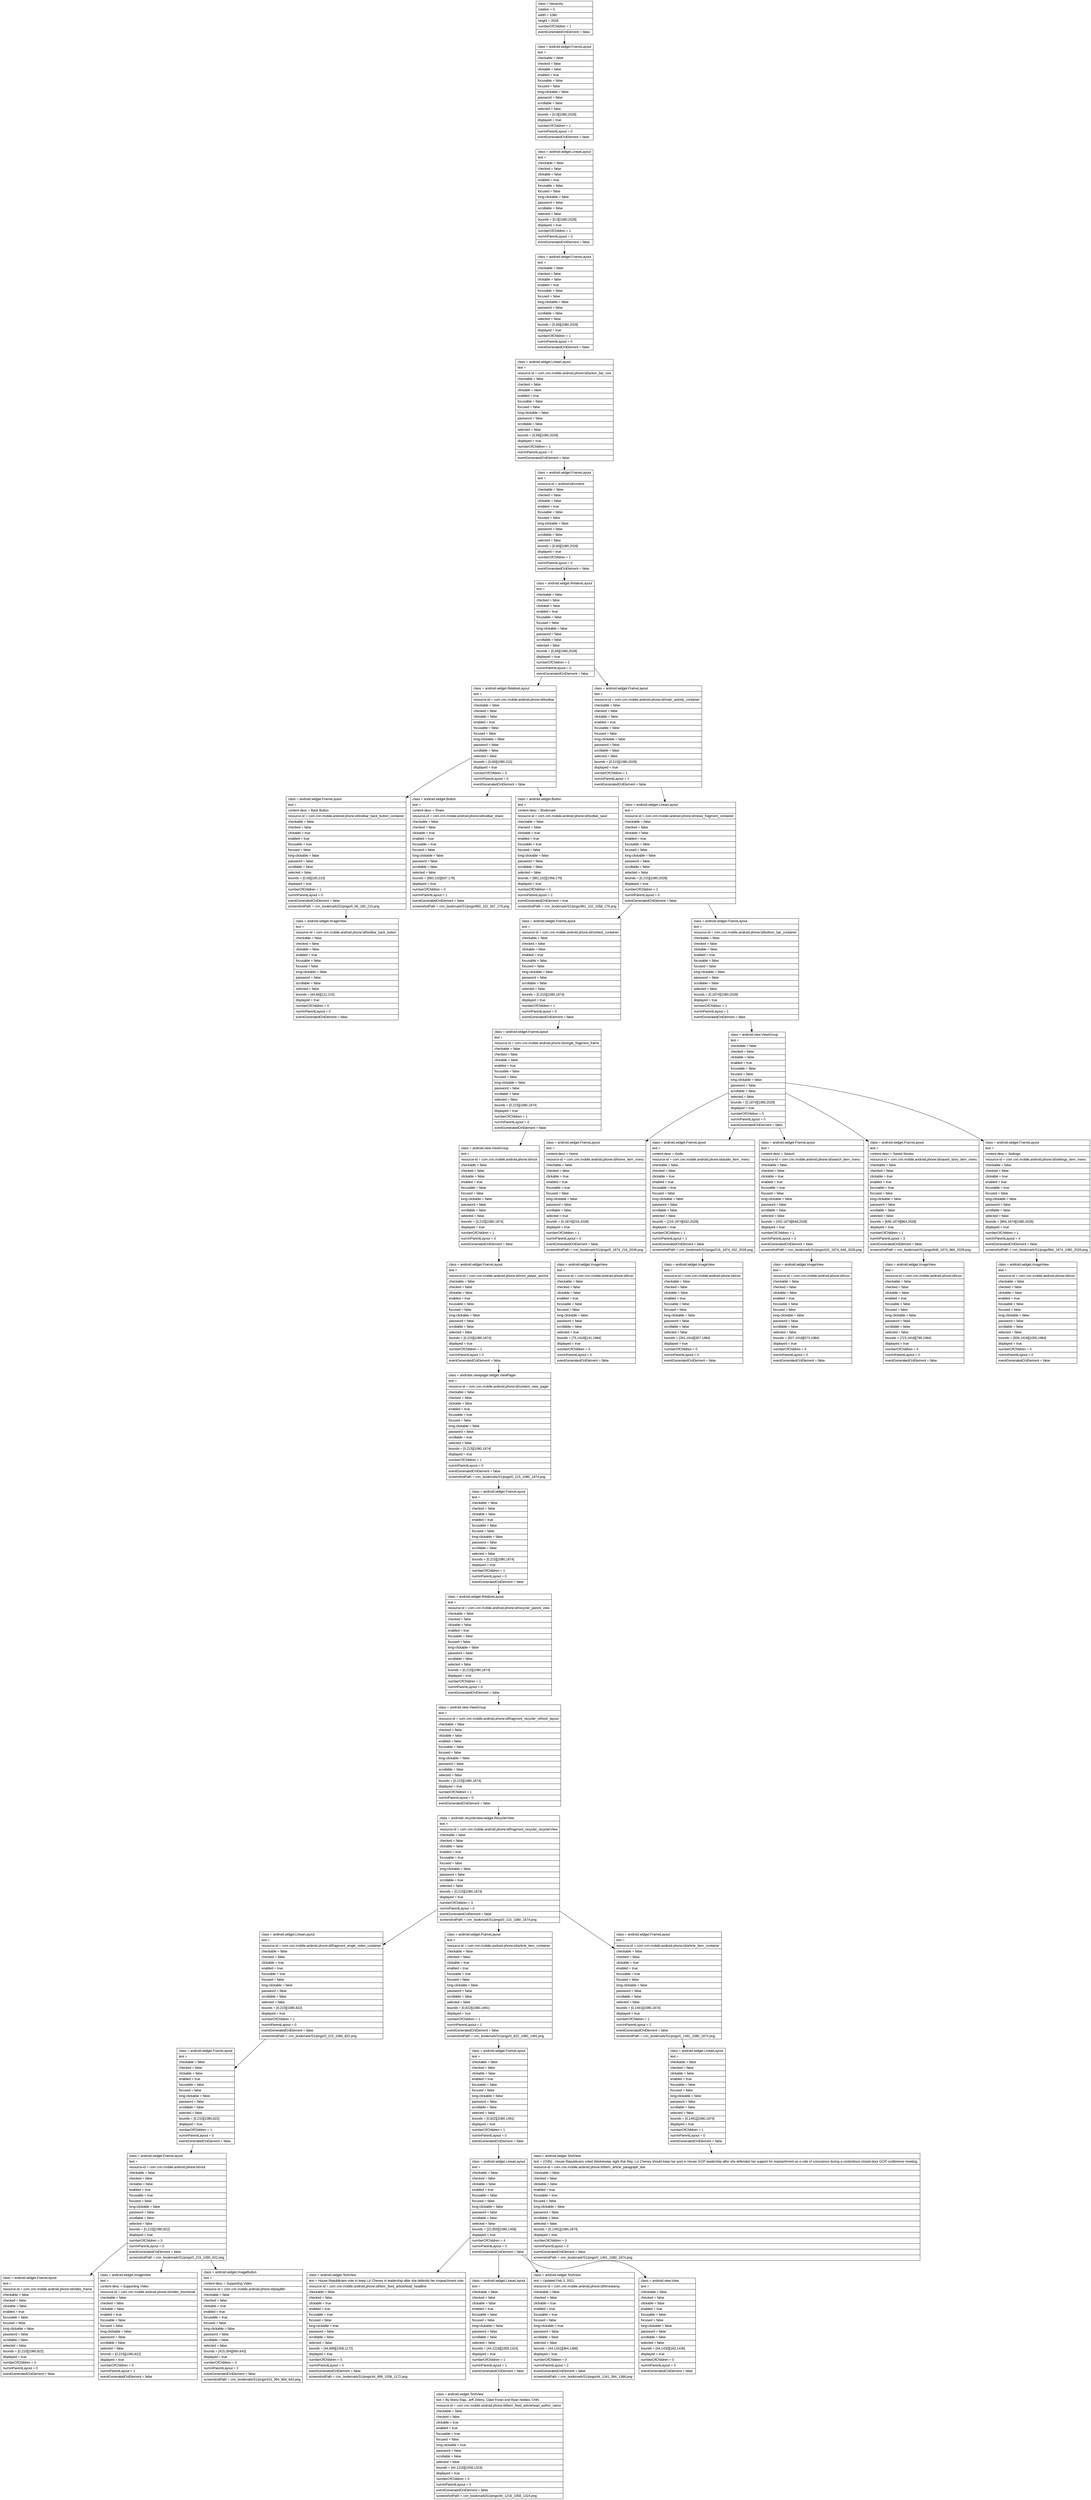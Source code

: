 digraph Layout {

	node [shape=record fontname=Arial];

	0	[label="{class = hierarchy\l|rotation = 0\l|width = 1080\l|height = 2028\l|numberOfChildren = 1\l|eventGeneratedOnElement = false \l}"]
	1	[label="{class = android.widget.FrameLayout\l|text = \l|checkable = false\l|checked = false\l|clickable = false\l|enabled = true\l|focusable = false\l|focused = false\l|long-clickable = false\l|password = false\l|scrollable = false\l|selected = false\l|bounds = [0,0][1080,2028]\l|displayed = true\l|numberOfChildren = 1\l|numInParentLayout = 0\l|eventGeneratedOnElement = false \l}"]
	2	[label="{class = android.widget.LinearLayout\l|text = \l|checkable = false\l|checked = false\l|clickable = false\l|enabled = true\l|focusable = false\l|focused = false\l|long-clickable = false\l|password = false\l|scrollable = false\l|selected = false\l|bounds = [0,0][1080,2028]\l|displayed = true\l|numberOfChildren = 1\l|numInParentLayout = 0\l|eventGeneratedOnElement = false \l}"]
	3	[label="{class = android.widget.FrameLayout\l|text = \l|checkable = false\l|checked = false\l|clickable = false\l|enabled = true\l|focusable = false\l|focused = false\l|long-clickable = false\l|password = false\l|scrollable = false\l|selected = false\l|bounds = [0,66][1080,2028]\l|displayed = true\l|numberOfChildren = 1\l|numInParentLayout = 0\l|eventGeneratedOnElement = false \l}"]
	4	[label="{class = android.widget.LinearLayout\l|text = \l|resource-id = com.cnn.mobile.android.phone:id/action_bar_root\l|checkable = false\l|checked = false\l|clickable = false\l|enabled = true\l|focusable = false\l|focused = false\l|long-clickable = false\l|password = false\l|scrollable = false\l|selected = false\l|bounds = [0,66][1080,2028]\l|displayed = true\l|numberOfChildren = 1\l|numInParentLayout = 0\l|eventGeneratedOnElement = false \l}"]
	5	[label="{class = android.widget.FrameLayout\l|text = \l|resource-id = android:id/content\l|checkable = false\l|checked = false\l|clickable = false\l|enabled = true\l|focusable = false\l|focused = false\l|long-clickable = false\l|password = false\l|scrollable = false\l|selected = false\l|bounds = [0,66][1080,2028]\l|displayed = true\l|numberOfChildren = 1\l|numInParentLayout = 0\l|eventGeneratedOnElement = false \l}"]
	6	[label="{class = android.widget.RelativeLayout\l|text = \l|checkable = false\l|checked = false\l|clickable = false\l|enabled = true\l|focusable = false\l|focused = false\l|long-clickable = false\l|password = false\l|scrollable = false\l|selected = false\l|bounds = [0,66][1080,2028]\l|displayed = true\l|numberOfChildren = 2\l|numInParentLayout = 0\l|eventGeneratedOnElement = false \l}"]
	7	[label="{class = android.widget.RelativeLayout\l|text = \l|resource-id = com.cnn.mobile.android.phone:id/toolbar\l|checkable = false\l|checked = false\l|clickable = false\l|enabled = true\l|focusable = false\l|focused = false\l|long-clickable = false\l|password = false\l|scrollable = false\l|selected = false\l|bounds = [0,66][1080,215]\l|displayed = true\l|numberOfChildren = 3\l|numInParentLayout = 0\l|eventGeneratedOnElement = false \l}"]
	8	[label="{class = android.widget.FrameLayout\l|text = \l|resource-id = com.cnn.mobile.android.phone:id/main_activity_container\l|checkable = false\l|checked = false\l|clickable = false\l|enabled = true\l|focusable = false\l|focused = false\l|long-clickable = false\l|password = false\l|scrollable = false\l|selected = false\l|bounds = [0,215][1080,2028]\l|displayed = true\l|numberOfChildren = 1\l|numInParentLayout = 1\l|eventGeneratedOnElement = false \l}"]
	9	[label="{class = android.widget.FrameLayout\l|text = \l|content-desc = Back Button\l|resource-id = com.cnn.mobile.android.phone:id/toolbar_back_button_container\l|checkable = false\l|checked = false\l|clickable = true\l|enabled = true\l|focusable = true\l|focused = false\l|long-clickable = false\l|password = false\l|scrollable = false\l|selected = false\l|bounds = [0,66][165,215]\l|displayed = true\l|numberOfChildren = 1\l|numInParentLayout = 0\l|eventGeneratedOnElement = false \l|screenshotPath = cnn_bookmark/S1/pngs/0_66_165_215.png\l}"]
	10	[label="{class = android.widget.Button\l|text = \l|content-desc = Share\l|resource-id = com.cnn.mobile.android.phone:id/toolbar_share\l|checkable = false\l|checked = false\l|clickable = true\l|enabled = true\l|focusable = true\l|focused = false\l|long-clickable = false\l|password = false\l|scrollable = false\l|selected = false\l|bounds = [860,102][937,179]\l|displayed = true\l|numberOfChildren = 0\l|numInParentLayout = 1\l|eventGeneratedOnElement = false \l|screenshotPath = cnn_bookmark/S1/pngs/860_102_937_179.png\l}"]
	11	[label="{class = android.widget.Button\l|text = \l|content-desc = Bookmark\l|resource-id = com.cnn.mobile.android.phone:id/toolbar_save\l|checkable = false\l|checked = false\l|clickable = true\l|enabled = true\l|focusable = true\l|focused = false\l|long-clickable = false\l|password = false\l|scrollable = false\l|selected = false\l|bounds = [981,102][1058,179]\l|displayed = true\l|numberOfChildren = 0\l|numInParentLayout = 2\l|eventGeneratedOnElement = true \l|screenshotPath = cnn_bookmark/S1/pngs/981_102_1058_179.png\l}"]
	12	[label="{class = android.widget.LinearLayout\l|text = \l|resource-id = com.cnn.mobile.android.phone:id/news_fragment_container\l|checkable = false\l|checked = false\l|clickable = false\l|enabled = true\l|focusable = false\l|focused = false\l|long-clickable = false\l|password = false\l|scrollable = false\l|selected = false\l|bounds = [0,215][1080,2028]\l|displayed = true\l|numberOfChildren = 2\l|numInParentLayout = 0\l|eventGeneratedOnElement = false \l}"]
	13	[label="{class = android.widget.ImageView\l|text = \l|resource-id = com.cnn.mobile.android.phone:id/toolbar_back_button\l|checkable = false\l|checked = false\l|clickable = false\l|enabled = true\l|focusable = false\l|focused = false\l|long-clickable = false\l|password = false\l|scrollable = false\l|selected = false\l|bounds = [44,66][121,215]\l|displayed = true\l|numberOfChildren = 0\l|numInParentLayout = 0\l|eventGeneratedOnElement = false \l}"]
	14	[label="{class = android.widget.FrameLayout\l|text = \l|resource-id = com.cnn.mobile.android.phone:id/content_container\l|checkable = false\l|checked = false\l|clickable = false\l|enabled = true\l|focusable = false\l|focused = false\l|long-clickable = false\l|password = false\l|scrollable = false\l|selected = false\l|bounds = [0,215][1080,1874]\l|displayed = true\l|numberOfChildren = 1\l|numInParentLayout = 0\l|eventGeneratedOnElement = false \l}"]
	15	[label="{class = android.widget.FrameLayout\l|text = \l|resource-id = com.cnn.mobile.android.phone:id/bottom_bar_container\l|checkable = false\l|checked = false\l|clickable = false\l|enabled = true\l|focusable = false\l|focused = false\l|long-clickable = false\l|password = false\l|scrollable = false\l|selected = false\l|bounds = [0,1874][1080,2028]\l|displayed = true\l|numberOfChildren = 1\l|numInParentLayout = 1\l|eventGeneratedOnElement = false \l}"]
	16	[label="{class = android.widget.FrameLayout\l|text = \l|resource-id = com.cnn.mobile.android.phone:id/single_fragment_frame\l|checkable = false\l|checked = false\l|clickable = false\l|enabled = true\l|focusable = false\l|focused = false\l|long-clickable = false\l|password = false\l|scrollable = false\l|selected = false\l|bounds = [0,215][1080,1874]\l|displayed = true\l|numberOfChildren = 1\l|numInParentLayout = 0\l|eventGeneratedOnElement = false \l}"]
	17	[label="{class = android.view.ViewGroup\l|text = \l|checkable = false\l|checked = false\l|clickable = false\l|enabled = true\l|focusable = false\l|focused = false\l|long-clickable = false\l|password = false\l|scrollable = false\l|selected = false\l|bounds = [0,1874][1080,2028]\l|displayed = true\l|numberOfChildren = 5\l|numInParentLayout = 0\l|eventGeneratedOnElement = false \l}"]
	18	[label="{class = android.view.ViewGroup\l|text = \l|resource-id = com.cnn.mobile.android.phone:id/root\l|checkable = false\l|checked = false\l|clickable = false\l|enabled = true\l|focusable = false\l|focused = false\l|long-clickable = false\l|password = false\l|scrollable = false\l|selected = false\l|bounds = [0,215][1080,1874]\l|displayed = true\l|numberOfChildren = 1\l|numInParentLayout = 0\l|eventGeneratedOnElement = false \l}"]
	19	[label="{class = android.widget.FrameLayout\l|text = \l|content-desc = Home\l|resource-id = com.cnn.mobile.android.phone:id/home_item_menu\l|checkable = false\l|checked = false\l|clickable = true\l|enabled = true\l|focusable = true\l|focused = false\l|long-clickable = false\l|password = false\l|scrollable = false\l|selected = true\l|bounds = [0,1874][216,2028]\l|displayed = true\l|numberOfChildren = 1\l|numInParentLayout = 0\l|eventGeneratedOnElement = false \l|screenshotPath = cnn_bookmark/S1/pngs/0_1874_216_2028.png\l}"]
	20	[label="{class = android.widget.FrameLayout\l|text = \l|content-desc = Audio\l|resource-id = com.cnn.mobile.android.phone:id/audio_item_menu\l|checkable = false\l|checked = false\l|clickable = true\l|enabled = true\l|focusable = true\l|focused = false\l|long-clickable = false\l|password = false\l|scrollable = false\l|selected = false\l|bounds = [216,1874][432,2028]\l|displayed = true\l|numberOfChildren = 1\l|numInParentLayout = 1\l|eventGeneratedOnElement = false \l|screenshotPath = cnn_bookmark/S1/pngs/216_1874_432_2028.png\l}"]
	21	[label="{class = android.widget.FrameLayout\l|text = \l|content-desc = Search\l|resource-id = com.cnn.mobile.android.phone:id/search_item_menu\l|checkable = false\l|checked = false\l|clickable = true\l|enabled = true\l|focusable = true\l|focused = false\l|long-clickable = false\l|password = false\l|scrollable = false\l|selected = false\l|bounds = [432,1874][648,2028]\l|displayed = true\l|numberOfChildren = 1\l|numInParentLayout = 2\l|eventGeneratedOnElement = false \l|screenshotPath = cnn_bookmark/S1/pngs/432_1874_648_2028.png\l}"]
	22	[label="{class = android.widget.FrameLayout\l|text = \l|content-desc = Saved Stories\l|resource-id = com.cnn.mobile.android.phone:id/saved_story_item_menu\l|checkable = false\l|checked = false\l|clickable = true\l|enabled = true\l|focusable = true\l|focused = false\l|long-clickable = false\l|password = false\l|scrollable = false\l|selected = false\l|bounds = [648,1874][864,2028]\l|displayed = true\l|numberOfChildren = 1\l|numInParentLayout = 3\l|eventGeneratedOnElement = false \l|screenshotPath = cnn_bookmark/S1/pngs/648_1874_864_2028.png\l}"]
	23	[label="{class = android.widget.FrameLayout\l|text = \l|content-desc = Settings\l|resource-id = com.cnn.mobile.android.phone:id/settings_item_menu\l|checkable = false\l|checked = false\l|clickable = true\l|enabled = true\l|focusable = true\l|focused = false\l|long-clickable = false\l|password = false\l|scrollable = false\l|selected = false\l|bounds = [864,1874][1080,2028]\l|displayed = true\l|numberOfChildren = 1\l|numInParentLayout = 4\l|eventGeneratedOnElement = false \l|screenshotPath = cnn_bookmark/S1/pngs/864_1874_1080_2028.png\l}"]
	24	[label="{class = android.widget.FrameLayout\l|text = \l|resource-id = com.cnn.mobile.android.phone:id/mini_player_anchor\l|checkable = false\l|checked = false\l|clickable = false\l|enabled = true\l|focusable = false\l|focused = false\l|long-clickable = false\l|password = false\l|scrollable = false\l|selected = false\l|bounds = [0,215][1080,1874]\l|displayed = true\l|numberOfChildren = 1\l|numInParentLayout = 0\l|eventGeneratedOnElement = false \l}"]
	25	[label="{class = android.widget.ImageView\l|text = \l|resource-id = com.cnn.mobile.android.phone:id/icon\l|checkable = false\l|checked = false\l|clickable = false\l|enabled = true\l|focusable = false\l|focused = false\l|long-clickable = false\l|password = false\l|scrollable = false\l|selected = true\l|bounds = [75,1918][141,1984]\l|displayed = true\l|numberOfChildren = 0\l|numInParentLayout = 0\l|eventGeneratedOnElement = false \l}"]
	26	[label="{class = android.widget.ImageView\l|text = \l|resource-id = com.cnn.mobile.android.phone:id/icon\l|checkable = false\l|checked = false\l|clickable = false\l|enabled = true\l|focusable = false\l|focused = false\l|long-clickable = false\l|password = false\l|scrollable = false\l|selected = false\l|bounds = [291,1918][357,1984]\l|displayed = true\l|numberOfChildren = 0\l|numInParentLayout = 0\l|eventGeneratedOnElement = false \l}"]
	27	[label="{class = android.widget.ImageView\l|text = \l|resource-id = com.cnn.mobile.android.phone:id/icon\l|checkable = false\l|checked = false\l|clickable = false\l|enabled = true\l|focusable = false\l|focused = false\l|long-clickable = false\l|password = false\l|scrollable = false\l|selected = false\l|bounds = [507,1918][573,1984]\l|displayed = true\l|numberOfChildren = 0\l|numInParentLayout = 0\l|eventGeneratedOnElement = false \l}"]
	28	[label="{class = android.widget.ImageView\l|text = \l|resource-id = com.cnn.mobile.android.phone:id/icon\l|checkable = false\l|checked = false\l|clickable = false\l|enabled = true\l|focusable = false\l|focused = false\l|long-clickable = false\l|password = false\l|scrollable = false\l|selected = false\l|bounds = [723,1918][789,1984]\l|displayed = true\l|numberOfChildren = 0\l|numInParentLayout = 0\l|eventGeneratedOnElement = false \l}"]
	29	[label="{class = android.widget.ImageView\l|text = \l|resource-id = com.cnn.mobile.android.phone:id/icon\l|checkable = false\l|checked = false\l|clickable = false\l|enabled = true\l|focusable = false\l|focused = false\l|long-clickable = false\l|password = false\l|scrollable = false\l|selected = false\l|bounds = [939,1918][1005,1984]\l|displayed = true\l|numberOfChildren = 0\l|numInParentLayout = 0\l|eventGeneratedOnElement = false \l}"]
	30	[label="{class = androidx.viewpager.widget.ViewPager\l|text = \l|resource-id = com.cnn.mobile.android.phone:id/content_view_pager\l|checkable = false\l|checked = false\l|clickable = false\l|enabled = true\l|focusable = true\l|focused = false\l|long-clickable = false\l|password = false\l|scrollable = true\l|selected = false\l|bounds = [0,215][1080,1874]\l|displayed = true\l|numberOfChildren = 1\l|numInParentLayout = 0\l|eventGeneratedOnElement = false \l|screenshotPath = cnn_bookmark/S1/pngs/0_215_1080_1874.png\l}"]
	31	[label="{class = android.widget.FrameLayout\l|text = \l|checkable = false\l|checked = false\l|clickable = false\l|enabled = true\l|focusable = false\l|focused = false\l|long-clickable = false\l|password = false\l|scrollable = false\l|selected = false\l|bounds = [0,215][1080,1874]\l|displayed = true\l|numberOfChildren = 1\l|numInParentLayout = 0\l|eventGeneratedOnElement = false \l}"]
	32	[label="{class = android.widget.RelativeLayout\l|text = \l|resource-id = com.cnn.mobile.android.phone:id/recycler_parent_view\l|checkable = false\l|checked = false\l|clickable = false\l|enabled = true\l|focusable = false\l|focused = false\l|long-clickable = false\l|password = false\l|scrollable = false\l|selected = false\l|bounds = [0,215][1080,1874]\l|displayed = true\l|numberOfChildren = 1\l|numInParentLayout = 0\l|eventGeneratedOnElement = false \l}"]
	33	[label="{class = android.view.ViewGroup\l|text = \l|resource-id = com.cnn.mobile.android.phone:id/fragment_recycler_refresh_layout\l|checkable = false\l|checked = false\l|clickable = false\l|enabled = false\l|focusable = false\l|focused = false\l|long-clickable = false\l|password = false\l|scrollable = false\l|selected = false\l|bounds = [0,215][1080,1874]\l|displayed = true\l|numberOfChildren = 1\l|numInParentLayout = 0\l|eventGeneratedOnElement = false \l}"]
	34	[label="{class = androidx.recyclerview.widget.RecyclerView\l|text = \l|resource-id = com.cnn.mobile.android.phone:id/fragment_recycler_recyclerView\l|checkable = false\l|checked = false\l|clickable = false\l|enabled = true\l|focusable = true\l|focused = false\l|long-clickable = false\l|password = false\l|scrollable = true\l|selected = false\l|bounds = [0,215][1080,1874]\l|displayed = true\l|numberOfChildren = 3\l|numInParentLayout = 0\l|eventGeneratedOnElement = false \l|screenshotPath = cnn_bookmark/S1/pngs/0_215_1080_1874.png\l}"]
	35	[label="{class = android.widget.LinearLayout\l|text = \l|resource-id = com.cnn.mobile.android.phone:id/fragment_single_video_container\l|checkable = false\l|checked = false\l|clickable = true\l|enabled = true\l|focusable = true\l|focused = false\l|long-clickable = false\l|password = false\l|scrollable = false\l|selected = false\l|bounds = [0,215][1080,822]\l|displayed = true\l|numberOfChildren = 1\l|numInParentLayout = 0\l|eventGeneratedOnElement = false \l|screenshotPath = cnn_bookmark/S1/pngs/0_215_1080_822.png\l}"]
	36	[label="{class = android.widget.FrameLayout\l|text = \l|resource-id = com.cnn.mobile.android.phone:id/article_item_container\l|checkable = false\l|checked = false\l|clickable = true\l|enabled = true\l|focusable = true\l|focused = false\l|long-clickable = false\l|password = false\l|scrollable = false\l|selected = false\l|bounds = [0,822][1080,1491]\l|displayed = true\l|numberOfChildren = 1\l|numInParentLayout = 1\l|eventGeneratedOnElement = false \l|screenshotPath = cnn_bookmark/S1/pngs/0_822_1080_1491.png\l}"]
	37	[label="{class = android.widget.FrameLayout\l|text = \l|resource-id = com.cnn.mobile.android.phone:id/article_item_container\l|checkable = false\l|checked = false\l|clickable = true\l|enabled = true\l|focusable = true\l|focused = false\l|long-clickable = false\l|password = false\l|scrollable = false\l|selected = false\l|bounds = [0,1491][1080,1874]\l|displayed = true\l|numberOfChildren = 1\l|numInParentLayout = 2\l|eventGeneratedOnElement = false \l|screenshotPath = cnn_bookmark/S1/pngs/0_1491_1080_1874.png\l}"]
	38	[label="{class = android.widget.FrameLayout\l|text = \l|checkable = false\l|checked = false\l|clickable = false\l|enabled = true\l|focusable = false\l|focused = false\l|long-clickable = false\l|password = false\l|scrollable = false\l|selected = false\l|bounds = [0,215][1080,822]\l|displayed = true\l|numberOfChildren = 1\l|numInParentLayout = 0\l|eventGeneratedOnElement = false \l}"]
	39	[label="{class = android.widget.FrameLayout\l|text = \l|checkable = false\l|checked = false\l|clickable = false\l|enabled = true\l|focusable = false\l|focused = false\l|long-clickable = false\l|password = false\l|scrollable = false\l|selected = false\l|bounds = [0,822][1080,1491]\l|displayed = true\l|numberOfChildren = 1\l|numInParentLayout = 0\l|eventGeneratedOnElement = false \l}"]
	40	[label="{class = android.widget.LinearLayout\l|text = \l|checkable = false\l|checked = false\l|clickable = false\l|enabled = true\l|focusable = false\l|focused = false\l|long-clickable = false\l|password = false\l|scrollable = false\l|selected = false\l|bounds = [0,1491][1080,1874]\l|displayed = true\l|numberOfChildren = 1\l|numInParentLayout = 0\l|eventGeneratedOnElement = false \l}"]
	41	[label="{class = android.widget.FrameLayout\l|text = \l|resource-id = com.cnn.mobile.android.phone:id/root\l|checkable = false\l|checked = false\l|clickable = false\l|enabled = true\l|focusable = true\l|focused = false\l|long-clickable = false\l|password = false\l|scrollable = false\l|selected = false\l|bounds = [0,215][1080,822]\l|displayed = true\l|numberOfChildren = 3\l|numInParentLayout = 0\l|eventGeneratedOnElement = false \l|screenshotPath = cnn_bookmark/S1/pngs/0_215_1080_822.png\l}"]
	42	[label="{class = android.widget.LinearLayout\l|text = \l|checkable = false\l|checked = false\l|clickable = false\l|enabled = true\l|focusable = false\l|focused = false\l|long-clickable = false\l|password = false\l|scrollable = false\l|selected = false\l|bounds = [22,855][1080,1458]\l|displayed = true\l|numberOfChildren = 4\l|numInParentLayout = 0\l|eventGeneratedOnElement = false \l}"]
	43	[label="{class = android.widget.TextView\l|text = (CNN) - House Republicans voted Wednesday night that Rep. Liz Cheney should keep her post in House GOP leadership after she defended her support for impeachment as a vote of conscience during a contentious closed-door GOP conference meeting.\l|resource-id = com.cnn.mobile.android.phone:id/item_article_paragraph_text\l|checkable = false\l|checked = false\l|clickable = false\l|enabled = true\l|focusable = true\l|focused = false\l|long-clickable = false\l|password = false\l|scrollable = false\l|selected = false\l|bounds = [0,1491][1080,1874]\l|displayed = true\l|numberOfChildren = 0\l|numInParentLayout = 0\l|eventGeneratedOnElement = false \l|screenshotPath = cnn_bookmark/S1/pngs/0_1491_1080_1874.png\l}"]
	44	[label="{class = android.widget.FrameLayout\l|text = \l|resource-id = com.cnn.mobile.android.phone:id/video_frame\l|checkable = false\l|checked = false\l|clickable = false\l|enabled = true\l|focusable = false\l|focused = false\l|long-clickable = false\l|password = false\l|scrollable = false\l|selected = false\l|bounds = [0,215][1080,822]\l|displayed = true\l|numberOfChildren = 0\l|numInParentLayout = 0\l|eventGeneratedOnElement = false \l}"]
	45	[label="{class = android.widget.ImageView\l|text = \l|content-desc = Supporting Video\l|resource-id = com.cnn.mobile.android.phone:id/video_thumbnail\l|checkable = false\l|checked = false\l|clickable = false\l|enabled = true\l|focusable = false\l|focused = false\l|long-clickable = false\l|password = false\l|scrollable = false\l|selected = false\l|bounds = [0,215][1080,822]\l|displayed = true\l|numberOfChildren = 0\l|numInParentLayout = 1\l|eventGeneratedOnElement = false \l}"]
	46	[label="{class = android.widget.ImageButton\l|text = \l|content-desc = Supporting Video\l|resource-id = com.cnn.mobile.android.phone:id/playBtn\l|checkable = false\l|checked = false\l|clickable = true\l|enabled = true\l|focusable = true\l|focused = false\l|long-clickable = false\l|password = false\l|scrollable = false\l|selected = false\l|bounds = [415,394][664,643]\l|displayed = true\l|numberOfChildren = 0\l|numInParentLayout = 2\l|eventGeneratedOnElement = false \l|screenshotPath = cnn_bookmark/S1/pngs/415_394_664_643.png\l}"]
	47	[label="{class = android.widget.TextView\l|text = House Republicans vote to keep Liz Cheney in leadership after she defends her impeachment vote\l|resource-id = com.cnn.mobile.android.phone:id/item_feed_articlehead_headline\l|checkable = false\l|checked = false\l|clickable = true\l|enabled = true\l|focusable = true\l|focused = false\l|long-clickable = true\l|password = false\l|scrollable = false\l|selected = false\l|bounds = [44,899][1058,1172]\l|displayed = true\l|numberOfChildren = 0\l|numInParentLayout = 0\l|eventGeneratedOnElement = false \l|screenshotPath = cnn_bookmark/S1/pngs/44_899_1058_1172.png\l}"]
	48	[label="{class = android.widget.LinearLayout\l|text = \l|checkable = false\l|checked = false\l|clickable = false\l|enabled = true\l|focusable = false\l|focused = false\l|long-clickable = false\l|password = false\l|scrollable = false\l|selected = false\l|bounds = [44,1216][1058,1324]\l|displayed = true\l|numberOfChildren = 1\l|numInParentLayout = 1\l|eventGeneratedOnElement = false \l}"]
	49	[label="{class = android.widget.TextView\l|text = Updated Feb 3, 2021\l|resource-id = com.cnn.mobile.android.phone:id/timestamp\l|checkable = false\l|checked = false\l|clickable = true\l|enabled = true\l|focusable = true\l|focused = false\l|long-clickable = true\l|password = false\l|scrollable = false\l|selected = false\l|bounds = [44,1341][364,1386]\l|displayed = true\l|numberOfChildren = 0\l|numInParentLayout = 2\l|eventGeneratedOnElement = false \l|screenshotPath = cnn_bookmark/S1/pngs/44_1341_364_1386.png\l}"]
	50	[label="{class = android.view.View\l|text = \l|checkable = false\l|checked = false\l|clickable = false\l|enabled = true\l|focusable = false\l|focused = false\l|long-clickable = false\l|password = false\l|scrollable = false\l|selected = false\l|bounds = [44,1430][182,1436]\l|displayed = true\l|numberOfChildren = 0\l|numInParentLayout = 3\l|eventGeneratedOnElement = false \l}"]
	51	[label="{class = android.widget.TextView\l|text = By Manu Raju, Jeff Zeleny, Clare Foran and Ryan Nobles, CNN\l|resource-id = com.cnn.mobile.android.phone:id/item_feed_articlehead_author_name\l|checkable = false\l|checked = false\l|clickable = true\l|enabled = true\l|focusable = true\l|focused = false\l|long-clickable = true\l|password = false\l|scrollable = false\l|selected = false\l|bounds = [44,1216][1058,1324]\l|displayed = true\l|numberOfChildren = 0\l|numInParentLayout = 0\l|eventGeneratedOnElement = false \l|screenshotPath = cnn_bookmark/S1/pngs/44_1216_1058_1324.png\l}"]


	0 -> 1
	1 -> 2
	2 -> 3
	3 -> 4
	4 -> 5
	5 -> 6
	6 -> 7
	6 -> 8
	7 -> 9
	7 -> 10
	7 -> 11
	8 -> 12
	9 -> 13
	12 -> 14
	12 -> 15
	14 -> 16
	15 -> 17
	16 -> 18
	17 -> 19
	17 -> 20
	17 -> 21
	17 -> 22
	17 -> 23
	18 -> 24
	19 -> 25
	20 -> 26
	21 -> 27
	22 -> 28
	23 -> 29
	24 -> 30
	30 -> 31
	31 -> 32
	32 -> 33
	33 -> 34
	34 -> 35
	34 -> 36
	34 -> 37
	35 -> 38
	36 -> 39
	37 -> 40
	38 -> 41
	39 -> 42
	40 -> 43
	41 -> 44
	41 -> 45
	41 -> 46
	42 -> 47
	42 -> 48
	42 -> 49
	42 -> 50
	48 -> 51


}